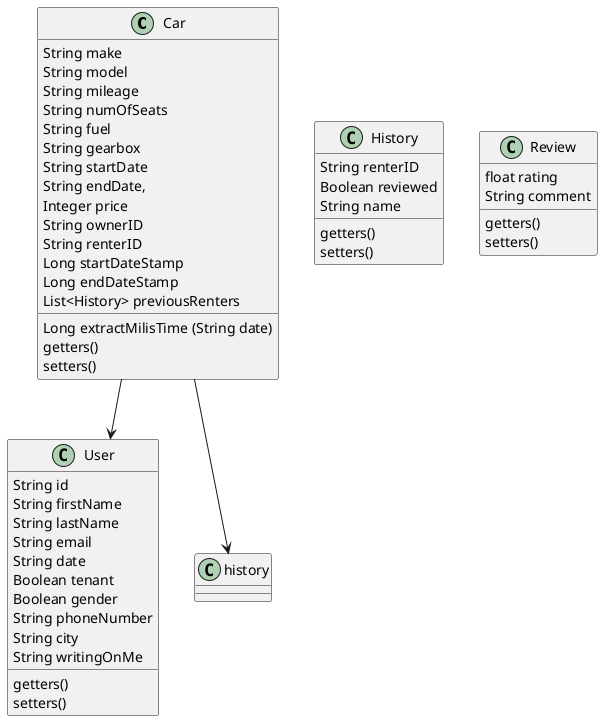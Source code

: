 @startuml
'https://plantuml.com/class-diagram

Car --> User
Car --> history

class User {
String id
String firstName
String lastName
String email
String date
Boolean tenant
Boolean gender
String phoneNumber
String city
String writingOnMe
getters()
setters()
}

class History{
String renterID
Boolean reviewed
String name
getters()
setters()
}

class Review {
float rating
String comment
getters()
setters()
}

class Car{
String make
String model
String mileage
String numOfSeats
String fuel
String gearbox
String startDate
String endDate,
Integer price
String ownerID
String renterID
Long startDateStamp
Long endDateStamp
List<History> previousRenters
Long extractMilisTime (String date)
getters()
setters()
}

@enduml